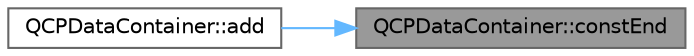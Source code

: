 digraph "QCPDataContainer::constEnd"
{
 // LATEX_PDF_SIZE
  bgcolor="transparent";
  edge [fontname=Helvetica,fontsize=10,labelfontname=Helvetica,labelfontsize=10];
  node [fontname=Helvetica,fontsize=10,shape=box,height=0.2,width=0.4];
  rankdir="RL";
  Node1 [label="QCPDataContainer::constEnd",height=0.2,width=0.4,color="gray40", fillcolor="grey60", style="filled", fontcolor="black",tooltip=" "];
  Node1 -> Node2 [dir="back",color="steelblue1",style="solid"];
  Node2 [label="QCPDataContainer::add",height=0.2,width=0.4,color="grey40", fillcolor="white", style="filled",URL="$class_q_c_p_data_container.html#a42b98bd994307ccd163a43d576f91ad9",tooltip=" "];
}
